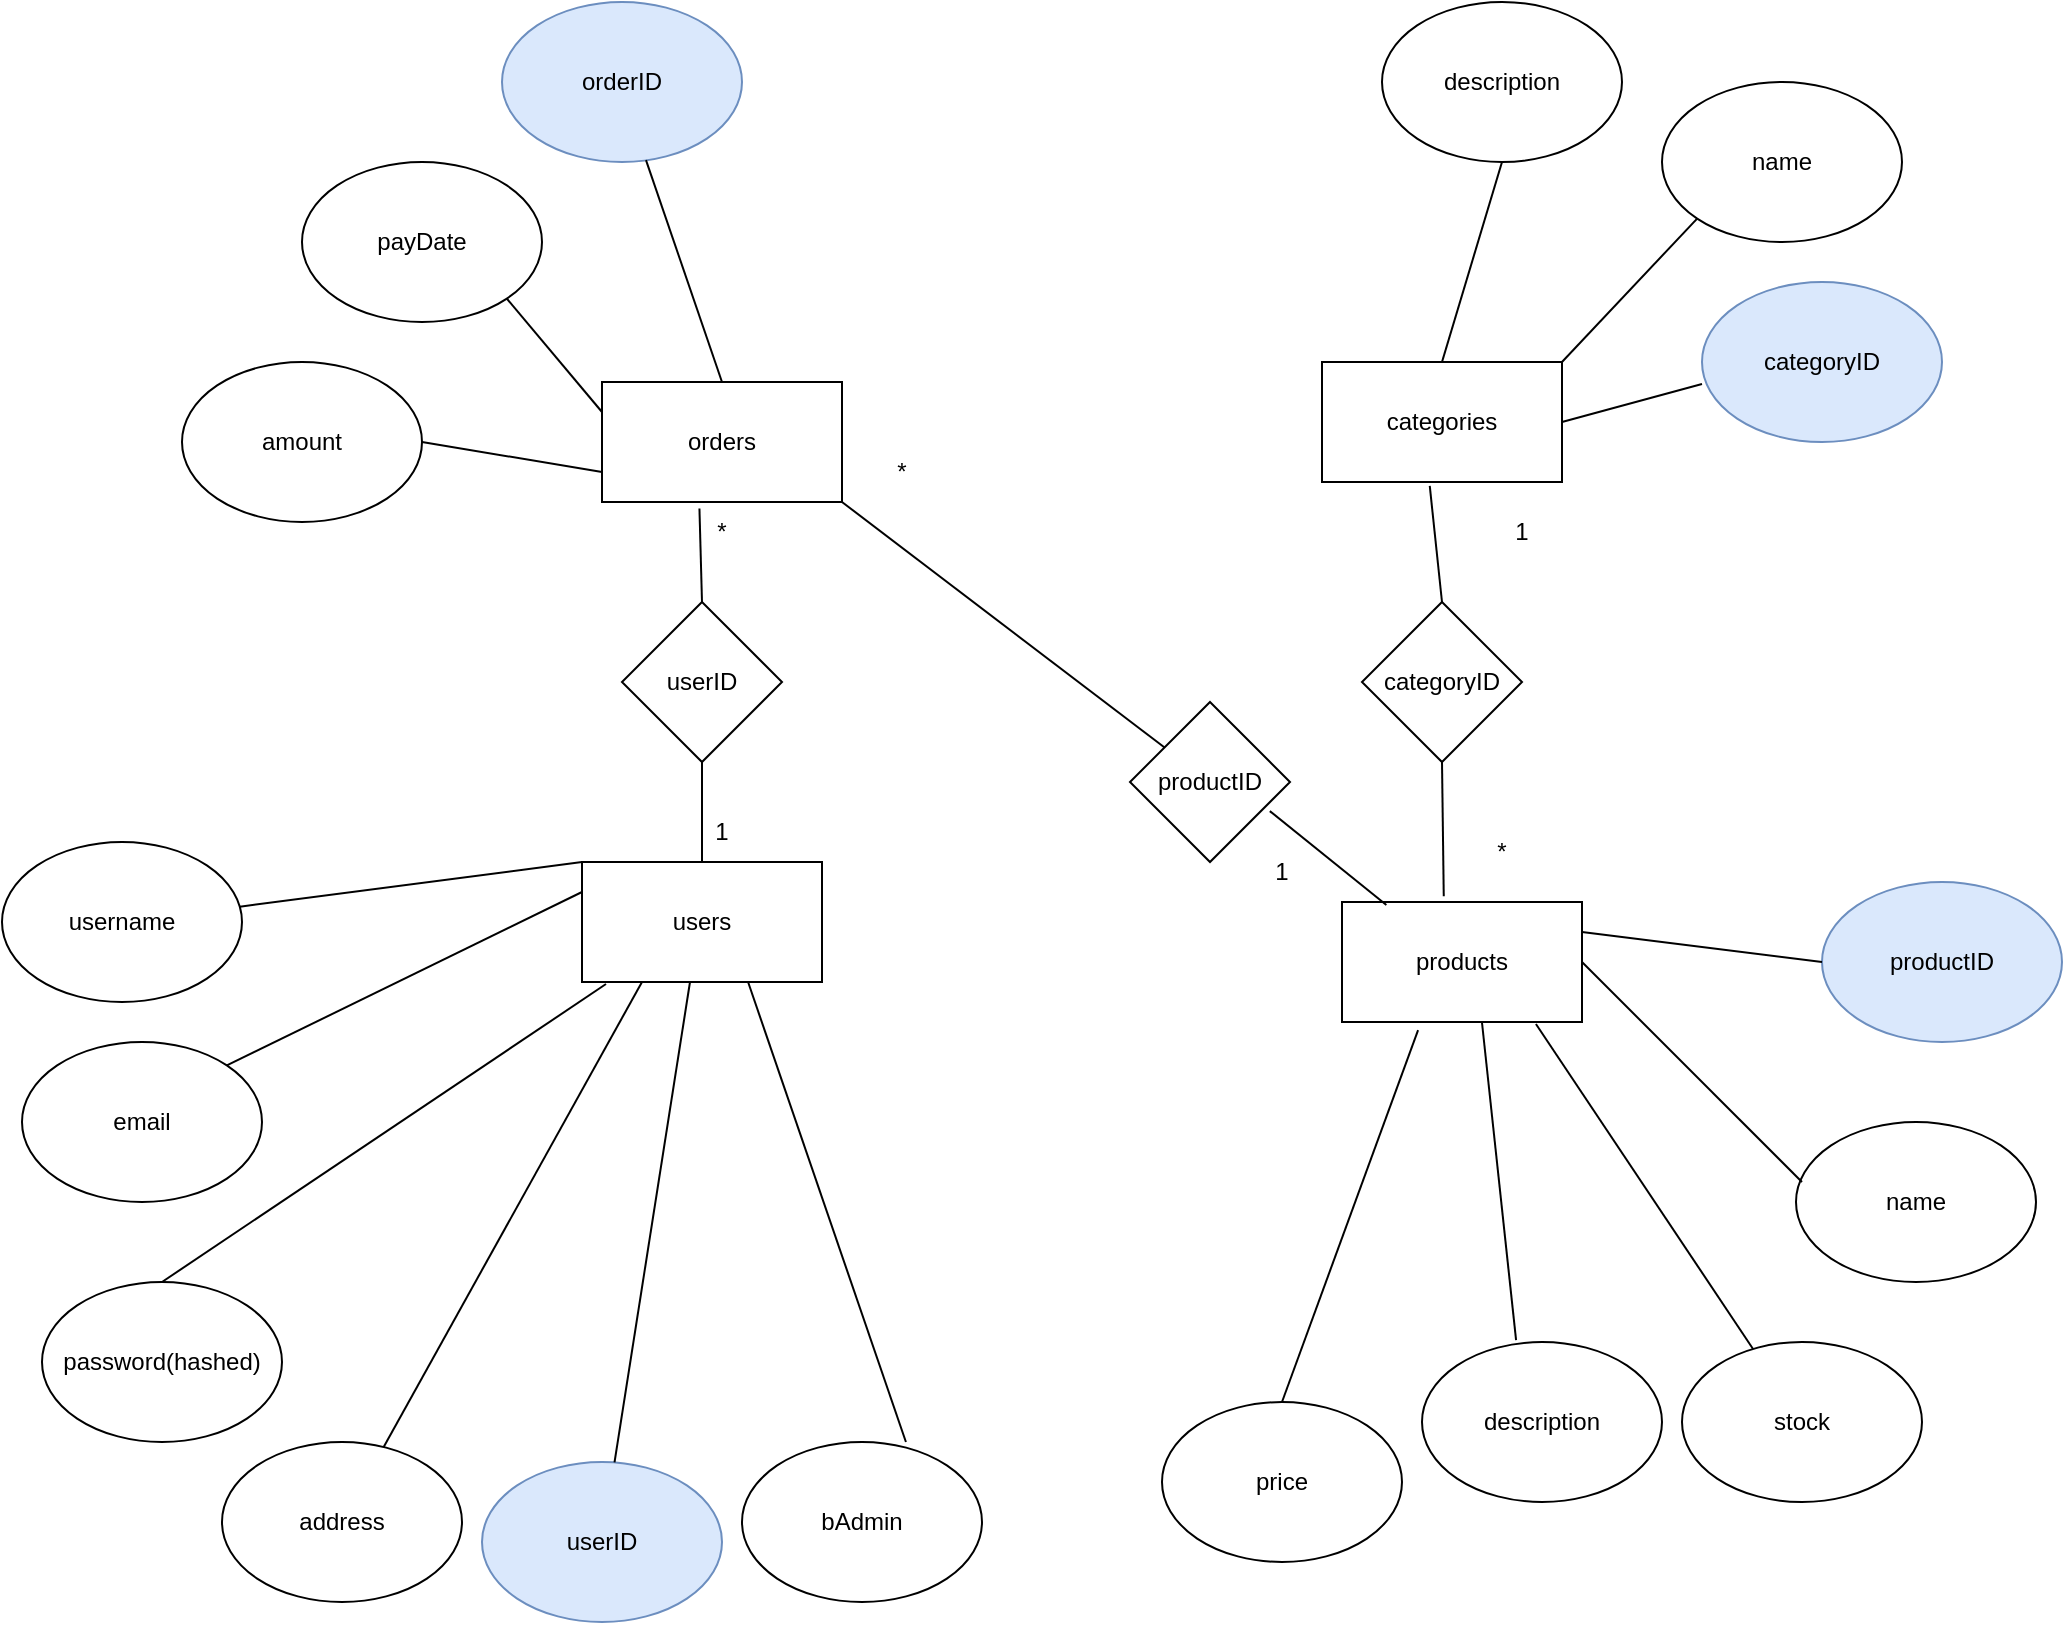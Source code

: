 <mxfile version="16.1.0" type="device"><diagram id="zjGqLNXKUG0xkUrcfjmq" name="Page-1"><mxGraphModel dx="1332" dy="1606" grid="1" gridSize="10" guides="1" tooltips="1" connect="1" arrows="1" fold="1" page="1" pageScale="1" pageWidth="827" pageHeight="1169" math="0" shadow="0"><root><mxCell id="0"/><mxCell id="1" parent="0"/><mxCell id="1pKefQCuJfZKD5M_NCWi-1" value="orders" style="rounded=0;whiteSpace=wrap;html=1;" parent="1" vertex="1"><mxGeometry x="110" y="100" width="120" height="60" as="geometry"/></mxCell><mxCell id="1pKefQCuJfZKD5M_NCWi-3" value="&lt;div&gt;users&lt;/div&gt;" style="rounded=0;whiteSpace=wrap;html=1;" parent="1" vertex="1"><mxGeometry x="100" y="340" width="120" height="60" as="geometry"/></mxCell><mxCell id="1pKefQCuJfZKD5M_NCWi-4" value="categories" style="rounded=0;whiteSpace=wrap;html=1;" parent="1" vertex="1"><mxGeometry x="470" y="90" width="120" height="60" as="geometry"/></mxCell><mxCell id="1pKefQCuJfZKD5M_NCWi-5" value="products" style="rounded=0;whiteSpace=wrap;html=1;" parent="1" vertex="1"><mxGeometry x="480" y="360" width="120" height="60" as="geometry"/></mxCell><mxCell id="1pKefQCuJfZKD5M_NCWi-6" value="categoryID" style="ellipse;whiteSpace=wrap;html=1;fillColor=#dae8fc;strokeColor=#6c8ebf;" parent="1" vertex="1"><mxGeometry x="660" y="50" width="120" height="80" as="geometry"/></mxCell><mxCell id="1pKefQCuJfZKD5M_NCWi-7" value="name" style="ellipse;whiteSpace=wrap;html=1;" parent="1" vertex="1"><mxGeometry x="640" y="-50" width="120" height="80" as="geometry"/></mxCell><mxCell id="1pKefQCuJfZKD5M_NCWi-8" value="description" style="ellipse;whiteSpace=wrap;html=1;" parent="1" vertex="1"><mxGeometry x="500" y="-90" width="120" height="80" as="geometry"/></mxCell><mxCell id="1pKefQCuJfZKD5M_NCWi-9" value="orderID" style="ellipse;whiteSpace=wrap;html=1;fillColor=#dae8fc;strokeColor=#6c8ebf;" parent="1" vertex="1"><mxGeometry x="60" y="-90" width="120" height="80" as="geometry"/></mxCell><mxCell id="1pKefQCuJfZKD5M_NCWi-12" value="payDate" style="ellipse;whiteSpace=wrap;html=1;" parent="1" vertex="1"><mxGeometry x="-40" y="-10" width="120" height="80" as="geometry"/></mxCell><mxCell id="1pKefQCuJfZKD5M_NCWi-13" value="amount" style="ellipse;whiteSpace=wrap;html=1;" parent="1" vertex="1"><mxGeometry x="-100" y="90" width="120" height="80" as="geometry"/></mxCell><mxCell id="1pKefQCuJfZKD5M_NCWi-14" value="productID" style="ellipse;whiteSpace=wrap;html=1;fillColor=#dae8fc;strokeColor=#6c8ebf;" parent="1" vertex="1"><mxGeometry x="720" y="350" width="120" height="80" as="geometry"/></mxCell><mxCell id="1pKefQCuJfZKD5M_NCWi-15" value="name" style="ellipse;whiteSpace=wrap;html=1;" parent="1" vertex="1"><mxGeometry x="707" y="470" width="120" height="80" as="geometry"/></mxCell><mxCell id="1pKefQCuJfZKD5M_NCWi-16" value="stock" style="ellipse;whiteSpace=wrap;html=1;" parent="1" vertex="1"><mxGeometry x="650" y="580" width="120" height="80" as="geometry"/></mxCell><mxCell id="1pKefQCuJfZKD5M_NCWi-17" value="description" style="ellipse;whiteSpace=wrap;html=1;" parent="1" vertex="1"><mxGeometry x="520" y="580" width="120" height="80" as="geometry"/></mxCell><mxCell id="1pKefQCuJfZKD5M_NCWi-18" value="price" style="ellipse;whiteSpace=wrap;html=1;" parent="1" vertex="1"><mxGeometry x="390" y="610" width="120" height="80" as="geometry"/></mxCell><mxCell id="1pKefQCuJfZKD5M_NCWi-19" value="userID" style="ellipse;whiteSpace=wrap;html=1;fillColor=#dae8fc;strokeColor=#6c8ebf;" parent="1" vertex="1"><mxGeometry x="50" y="640" width="120" height="80" as="geometry"/></mxCell><mxCell id="1pKefQCuJfZKD5M_NCWi-20" value="username" style="ellipse;whiteSpace=wrap;html=1;" parent="1" vertex="1"><mxGeometry x="-190" y="330" width="120" height="80" as="geometry"/></mxCell><mxCell id="1pKefQCuJfZKD5M_NCWi-21" value="email" style="ellipse;whiteSpace=wrap;html=1;" parent="1" vertex="1"><mxGeometry x="-180" y="430" width="120" height="80" as="geometry"/></mxCell><mxCell id="1pKefQCuJfZKD5M_NCWi-22" value="password(hashed)" style="ellipse;whiteSpace=wrap;html=1;" parent="1" vertex="1"><mxGeometry x="-170" y="550" width="120" height="80" as="geometry"/></mxCell><mxCell id="1pKefQCuJfZKD5M_NCWi-23" value="address" style="ellipse;whiteSpace=wrap;html=1;" parent="1" vertex="1"><mxGeometry x="-80" y="630" width="120" height="80" as="geometry"/></mxCell><mxCell id="1pKefQCuJfZKD5M_NCWi-24" value="bAdmin" style="ellipse;whiteSpace=wrap;html=1;" parent="1" vertex="1"><mxGeometry x="180" y="630" width="120" height="80" as="geometry"/></mxCell><mxCell id="1pKefQCuJfZKD5M_NCWi-25" value="" style="endArrow=none;html=1;rounded=0;entryX=0;entryY=0.75;entryDx=0;entryDy=0;exitX=1;exitY=0.5;exitDx=0;exitDy=0;" parent="1" source="1pKefQCuJfZKD5M_NCWi-13" target="1pKefQCuJfZKD5M_NCWi-1" edge="1"><mxGeometry width="50" height="50" relative="1" as="geometry"><mxPoint x="390" y="170" as="sourcePoint"/><mxPoint x="440" y="120" as="targetPoint"/></mxGeometry></mxCell><mxCell id="1pKefQCuJfZKD5M_NCWi-26" value="" style="endArrow=none;html=1;rounded=0;entryX=0;entryY=0.25;entryDx=0;entryDy=0;exitX=1;exitY=1;exitDx=0;exitDy=0;" parent="1" source="1pKefQCuJfZKD5M_NCWi-12" target="1pKefQCuJfZKD5M_NCWi-1" edge="1"><mxGeometry width="50" height="50" relative="1" as="geometry"><mxPoint x="390" y="170" as="sourcePoint"/><mxPoint x="440" y="120" as="targetPoint"/></mxGeometry></mxCell><mxCell id="1pKefQCuJfZKD5M_NCWi-27" value="" style="endArrow=none;html=1;rounded=0;entryX=0.5;entryY=0;entryDx=0;entryDy=0;exitX=0.6;exitY=0.988;exitDx=0;exitDy=0;exitPerimeter=0;" parent="1" source="1pKefQCuJfZKD5M_NCWi-9" target="1pKefQCuJfZKD5M_NCWi-1" edge="1"><mxGeometry width="50" height="50" relative="1" as="geometry"><mxPoint x="150" as="sourcePoint"/><mxPoint x="440" y="120" as="targetPoint"/></mxGeometry></mxCell><mxCell id="1pKefQCuJfZKD5M_NCWi-28" value="" style="endArrow=none;html=1;rounded=0;entryX=0.5;entryY=0;entryDx=0;entryDy=0;exitX=0.5;exitY=1;exitDx=0;exitDy=0;" parent="1" source="1pKefQCuJfZKD5M_NCWi-8" target="1pKefQCuJfZKD5M_NCWi-4" edge="1"><mxGeometry width="50" height="50" relative="1" as="geometry"><mxPoint x="550" y="160" as="sourcePoint"/><mxPoint x="600" y="110" as="targetPoint"/></mxGeometry></mxCell><mxCell id="1pKefQCuJfZKD5M_NCWi-29" value="" style="endArrow=none;html=1;rounded=0;entryX=1;entryY=0;entryDx=0;entryDy=0;exitX=0;exitY=1;exitDx=0;exitDy=0;" parent="1" source="1pKefQCuJfZKD5M_NCWi-7" target="1pKefQCuJfZKD5M_NCWi-4" edge="1"><mxGeometry width="50" height="50" relative="1" as="geometry"><mxPoint x="550" y="160" as="sourcePoint"/><mxPoint x="600" y="110" as="targetPoint"/></mxGeometry></mxCell><mxCell id="1pKefQCuJfZKD5M_NCWi-30" value="" style="endArrow=none;html=1;rounded=0;entryX=0;entryY=0.638;entryDx=0;entryDy=0;entryPerimeter=0;exitX=1;exitY=0.5;exitDx=0;exitDy=0;" parent="1" source="1pKefQCuJfZKD5M_NCWi-4" target="1pKefQCuJfZKD5M_NCWi-6" edge="1"><mxGeometry width="50" height="50" relative="1" as="geometry"><mxPoint x="550" y="160" as="sourcePoint"/><mxPoint x="600" y="110" as="targetPoint"/></mxGeometry></mxCell><mxCell id="1pKefQCuJfZKD5M_NCWi-31" value="" style="endArrow=none;html=1;rounded=0;entryX=0.317;entryY=1.067;entryDx=0;entryDy=0;entryPerimeter=0;exitX=0.5;exitY=0;exitDx=0;exitDy=0;" parent="1" source="1pKefQCuJfZKD5M_NCWi-18" target="1pKefQCuJfZKD5M_NCWi-5" edge="1"><mxGeometry width="50" height="50" relative="1" as="geometry"><mxPoint x="550" y="660" as="sourcePoint"/><mxPoint x="600" y="610" as="targetPoint"/></mxGeometry></mxCell><mxCell id="1pKefQCuJfZKD5M_NCWi-32" value="" style="endArrow=none;html=1;rounded=0;entryX=0.583;entryY=1;entryDx=0;entryDy=0;entryPerimeter=0;exitX=0.392;exitY=-0.012;exitDx=0;exitDy=0;exitPerimeter=0;" parent="1" source="1pKefQCuJfZKD5M_NCWi-17" target="1pKefQCuJfZKD5M_NCWi-5" edge="1"><mxGeometry width="50" height="50" relative="1" as="geometry"><mxPoint x="550" y="540" as="sourcePoint"/><mxPoint x="600" y="490" as="targetPoint"/></mxGeometry></mxCell><mxCell id="1pKefQCuJfZKD5M_NCWi-33" value="" style="endArrow=none;html=1;rounded=0;entryX=0.808;entryY=1.017;entryDx=0;entryDy=0;entryPerimeter=0;" parent="1" source="1pKefQCuJfZKD5M_NCWi-16" target="1pKefQCuJfZKD5M_NCWi-5" edge="1"><mxGeometry width="50" height="50" relative="1" as="geometry"><mxPoint x="550" y="540" as="sourcePoint"/><mxPoint x="600" y="490" as="targetPoint"/></mxGeometry></mxCell><mxCell id="1pKefQCuJfZKD5M_NCWi-34" value="" style="endArrow=none;html=1;rounded=0;entryX=1;entryY=0.5;entryDx=0;entryDy=0;exitX=0.025;exitY=0.375;exitDx=0;exitDy=0;exitPerimeter=0;" parent="1" source="1pKefQCuJfZKD5M_NCWi-15" target="1pKefQCuJfZKD5M_NCWi-5" edge="1"><mxGeometry width="50" height="50" relative="1" as="geometry"><mxPoint x="550" y="540" as="sourcePoint"/><mxPoint x="600" y="490" as="targetPoint"/></mxGeometry></mxCell><mxCell id="1pKefQCuJfZKD5M_NCWi-35" value="" style="endArrow=none;html=1;rounded=0;entryX=1;entryY=0.25;entryDx=0;entryDy=0;exitX=0;exitY=0.5;exitDx=0;exitDy=0;" parent="1" source="1pKefQCuJfZKD5M_NCWi-14" target="1pKefQCuJfZKD5M_NCWi-5" edge="1"><mxGeometry width="50" height="50" relative="1" as="geometry"><mxPoint x="550" y="540" as="sourcePoint"/><mxPoint x="600" y="490" as="targetPoint"/></mxGeometry></mxCell><mxCell id="1pKefQCuJfZKD5M_NCWi-36" value="" style="endArrow=none;html=1;rounded=0;entryX=0;entryY=0.25;entryDx=0;entryDy=0;exitX=1;exitY=0;exitDx=0;exitDy=0;" parent="1" source="1pKefQCuJfZKD5M_NCWi-21" target="1pKefQCuJfZKD5M_NCWi-3" edge="1"><mxGeometry width="50" height="50" relative="1" as="geometry"><mxPoint x="60" y="540" as="sourcePoint"/><mxPoint x="110" y="490" as="targetPoint"/></mxGeometry></mxCell><mxCell id="1pKefQCuJfZKD5M_NCWi-37" value="" style="endArrow=none;html=1;rounded=0;entryX=0;entryY=0;entryDx=0;entryDy=0;" parent="1" source="1pKefQCuJfZKD5M_NCWi-20" target="1pKefQCuJfZKD5M_NCWi-3" edge="1"><mxGeometry width="50" height="50" relative="1" as="geometry"><mxPoint x="60" y="540" as="sourcePoint"/><mxPoint x="110" y="490" as="targetPoint"/></mxGeometry></mxCell><mxCell id="1pKefQCuJfZKD5M_NCWi-38" value="" style="endArrow=none;html=1;rounded=0;entryX=0.1;entryY=1.017;entryDx=0;entryDy=0;entryPerimeter=0;exitX=0.5;exitY=0;exitDx=0;exitDy=0;" parent="1" source="1pKefQCuJfZKD5M_NCWi-22" target="1pKefQCuJfZKD5M_NCWi-3" edge="1"><mxGeometry width="50" height="50" relative="1" as="geometry"><mxPoint x="60" y="540" as="sourcePoint"/><mxPoint x="110" y="490" as="targetPoint"/></mxGeometry></mxCell><mxCell id="1pKefQCuJfZKD5M_NCWi-39" value="" style="endArrow=none;html=1;rounded=0;entryX=0.25;entryY=1;entryDx=0;entryDy=0;" parent="1" source="1pKefQCuJfZKD5M_NCWi-23" target="1pKefQCuJfZKD5M_NCWi-3" edge="1"><mxGeometry width="50" height="50" relative="1" as="geometry"><mxPoint x="60" y="540" as="sourcePoint"/><mxPoint x="110" y="490" as="targetPoint"/></mxGeometry></mxCell><mxCell id="1pKefQCuJfZKD5M_NCWi-40" value="" style="endArrow=none;html=1;rounded=0;entryX=0.45;entryY=1;entryDx=0;entryDy=0;entryPerimeter=0;" parent="1" source="1pKefQCuJfZKD5M_NCWi-19" target="1pKefQCuJfZKD5M_NCWi-3" edge="1"><mxGeometry width="50" height="50" relative="1" as="geometry"><mxPoint x="60" y="540" as="sourcePoint"/><mxPoint x="110" y="490" as="targetPoint"/></mxGeometry></mxCell><mxCell id="1pKefQCuJfZKD5M_NCWi-41" value="" style="endArrow=none;html=1;rounded=0;entryX=0.692;entryY=1;entryDx=0;entryDy=0;entryPerimeter=0;exitX=0.683;exitY=0;exitDx=0;exitDy=0;exitPerimeter=0;" parent="1" source="1pKefQCuJfZKD5M_NCWi-24" target="1pKefQCuJfZKD5M_NCWi-3" edge="1"><mxGeometry width="50" height="50" relative="1" as="geometry"><mxPoint x="60" y="540" as="sourcePoint"/><mxPoint x="110" y="490" as="targetPoint"/></mxGeometry></mxCell><mxCell id="1pKefQCuJfZKD5M_NCWi-42" value="userID" style="rhombus;whiteSpace=wrap;html=1;" parent="1" vertex="1"><mxGeometry x="120" y="210" width="80" height="80" as="geometry"/></mxCell><mxCell id="1pKefQCuJfZKD5M_NCWi-43" value="" style="endArrow=none;html=1;rounded=0;exitX=0.5;exitY=0;exitDx=0;exitDy=0;entryX=0.5;entryY=1;entryDx=0;entryDy=0;" parent="1" source="1pKefQCuJfZKD5M_NCWi-3" target="1pKefQCuJfZKD5M_NCWi-42" edge="1"><mxGeometry width="50" height="50" relative="1" as="geometry"><mxPoint x="380" y="240" as="sourcePoint"/><mxPoint x="430" y="190" as="targetPoint"/></mxGeometry></mxCell><mxCell id="1pKefQCuJfZKD5M_NCWi-44" value="" style="endArrow=none;html=1;rounded=0;entryX=0.406;entryY=1.054;entryDx=0;entryDy=0;entryPerimeter=0;exitX=0.5;exitY=0;exitDx=0;exitDy=0;" parent="1" source="1pKefQCuJfZKD5M_NCWi-42" target="1pKefQCuJfZKD5M_NCWi-1" edge="1"><mxGeometry width="50" height="50" relative="1" as="geometry"><mxPoint x="380" y="240" as="sourcePoint"/><mxPoint x="430" y="190" as="targetPoint"/></mxGeometry></mxCell><mxCell id="1pKefQCuJfZKD5M_NCWi-45" value="categoryID" style="rhombus;whiteSpace=wrap;html=1;" parent="1" vertex="1"><mxGeometry x="490" y="210" width="80" height="80" as="geometry"/></mxCell><mxCell id="1pKefQCuJfZKD5M_NCWi-46" value="" style="endArrow=none;html=1;rounded=0;entryX=0.449;entryY=1.033;entryDx=0;entryDy=0;entryPerimeter=0;exitX=0.5;exitY=0;exitDx=0;exitDy=0;" parent="1" source="1pKefQCuJfZKD5M_NCWi-45" target="1pKefQCuJfZKD5M_NCWi-4" edge="1"><mxGeometry width="50" height="50" relative="1" as="geometry"><mxPoint x="380" y="240" as="sourcePoint"/><mxPoint x="430" y="190" as="targetPoint"/></mxGeometry></mxCell><mxCell id="1pKefQCuJfZKD5M_NCWi-47" value="" style="endArrow=none;html=1;rounded=0;entryX=0.5;entryY=1;entryDx=0;entryDy=0;exitX=0.424;exitY=-0.047;exitDx=0;exitDy=0;exitPerimeter=0;" parent="1" source="1pKefQCuJfZKD5M_NCWi-5" target="1pKefQCuJfZKD5M_NCWi-45" edge="1"><mxGeometry width="50" height="50" relative="1" as="geometry"><mxPoint x="540" y="350" as="sourcePoint"/><mxPoint x="430" y="190" as="targetPoint"/></mxGeometry></mxCell><mxCell id="1pKefQCuJfZKD5M_NCWi-48" value="productID" style="rhombus;whiteSpace=wrap;html=1;" parent="1" vertex="1"><mxGeometry x="374" y="260" width="80" height="80" as="geometry"/></mxCell><mxCell id="1pKefQCuJfZKD5M_NCWi-49" value="" style="endArrow=none;html=1;rounded=0;entryX=1;entryY=1;entryDx=0;entryDy=0;" parent="1" source="1pKefQCuJfZKD5M_NCWi-48" target="1pKefQCuJfZKD5M_NCWi-1" edge="1"><mxGeometry width="50" height="50" relative="1" as="geometry"><mxPoint x="380" y="330" as="sourcePoint"/><mxPoint x="430" y="280" as="targetPoint"/></mxGeometry></mxCell><mxCell id="1pKefQCuJfZKD5M_NCWi-50" value="" style="endArrow=none;html=1;rounded=0;entryX=0.874;entryY=0.682;entryDx=0;entryDy=0;entryPerimeter=0;exitX=0.185;exitY=0.025;exitDx=0;exitDy=0;exitPerimeter=0;" parent="1" source="1pKefQCuJfZKD5M_NCWi-5" target="1pKefQCuJfZKD5M_NCWi-48" edge="1"><mxGeometry width="50" height="50" relative="1" as="geometry"><mxPoint x="380" y="330" as="sourcePoint"/><mxPoint x="430" y="280" as="targetPoint"/></mxGeometry></mxCell><mxCell id="1pKefQCuJfZKD5M_NCWi-51" value="1" style="text;html=1;strokeColor=none;fillColor=none;align=center;verticalAlign=middle;whiteSpace=wrap;rounded=0;" parent="1" vertex="1"><mxGeometry x="140" y="310" width="60" height="30" as="geometry"/></mxCell><mxCell id="1pKefQCuJfZKD5M_NCWi-52" value="*" style="text;html=1;strokeColor=none;fillColor=none;align=center;verticalAlign=middle;whiteSpace=wrap;rounded=0;" parent="1" vertex="1"><mxGeometry x="140" y="160" width="60" height="30" as="geometry"/></mxCell><mxCell id="1pKefQCuJfZKD5M_NCWi-53" value="*" style="text;html=1;strokeColor=none;fillColor=none;align=center;verticalAlign=middle;whiteSpace=wrap;rounded=0;" parent="1" vertex="1"><mxGeometry x="230" y="130" width="60" height="30" as="geometry"/></mxCell><mxCell id="1pKefQCuJfZKD5M_NCWi-54" value="1" style="text;html=1;strokeColor=none;fillColor=none;align=center;verticalAlign=middle;whiteSpace=wrap;rounded=0;" parent="1" vertex="1"><mxGeometry x="420" y="330" width="60" height="30" as="geometry"/></mxCell><mxCell id="1pKefQCuJfZKD5M_NCWi-55" value="1" style="text;html=1;strokeColor=none;fillColor=none;align=center;verticalAlign=middle;whiteSpace=wrap;rounded=0;" parent="1" vertex="1"><mxGeometry x="540" y="160" width="60" height="30" as="geometry"/></mxCell><mxCell id="1pKefQCuJfZKD5M_NCWi-56" value="*" style="text;html=1;strokeColor=none;fillColor=none;align=center;verticalAlign=middle;whiteSpace=wrap;rounded=0;" parent="1" vertex="1"><mxGeometry x="530" y="320" width="60" height="30" as="geometry"/></mxCell></root></mxGraphModel></diagram></mxfile>